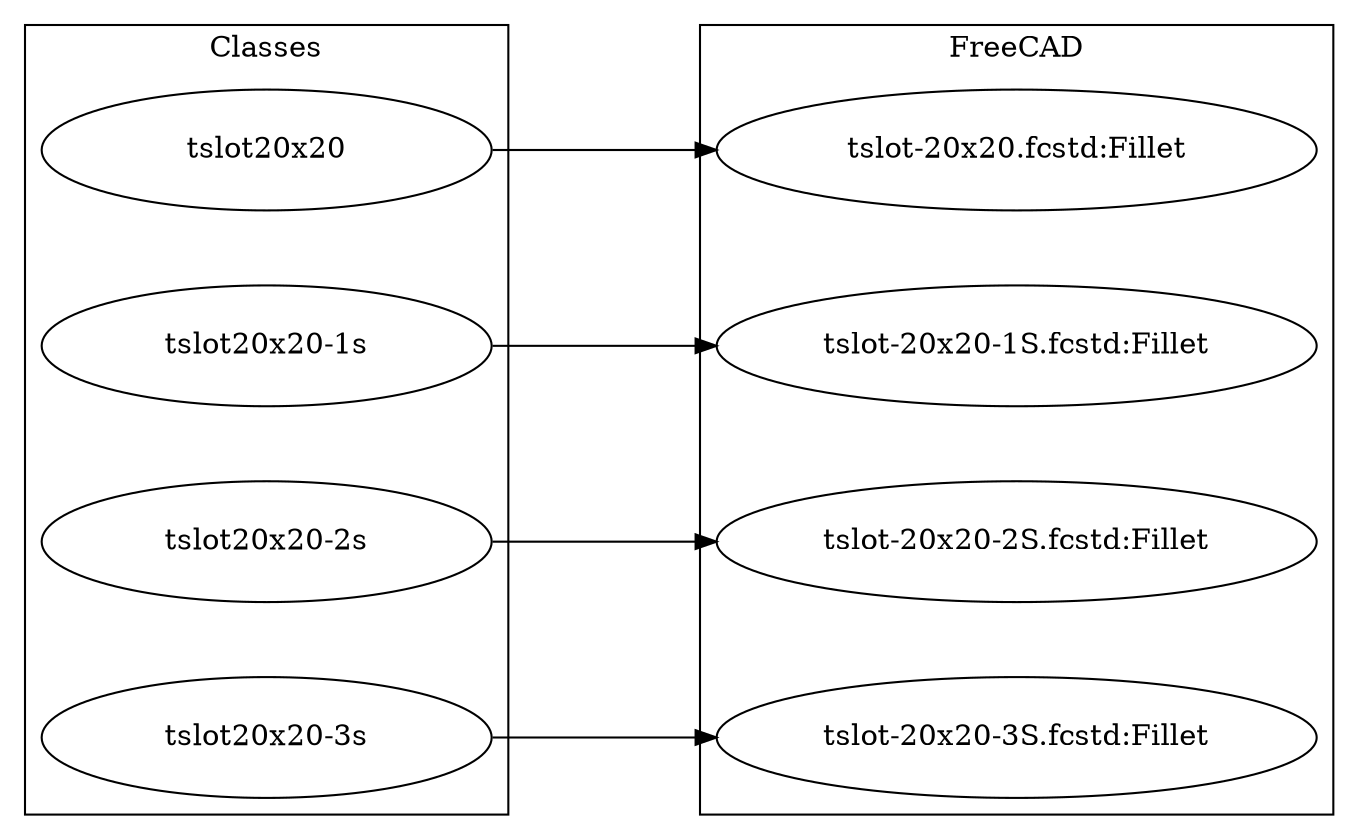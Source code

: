 digraph G {
rankdir=LR; nodesep=0.5; ranksep=1.5;splines=polyline;
subgraph cluster_cl {
label="Classes";
"tslot20x20" [width=3, height=0.8, fixedsize=true];
"tslot20x20-1s" [width=3, height=0.8, fixedsize=true];
"tslot20x20-2s" [width=3, height=0.8, fixedsize=true];
"tslot20x20-3s" [width=3, height=0.8, fixedsize=true];
}
subgraph cluster_std {
label="Standards";
}
subgraph cluster_fcd {
label="FreeCAD";
"tslot-20x20.fcstd:Fillet" [width=4, height=0.8, fixedsize=true];
"tslot-20x20-1S.fcstd:Fillet" [width=4, height=0.8, fixedsize=true];
"tslot-20x20-2S.fcstd:Fillet" [width=4, height=0.8, fixedsize=true];
"tslot-20x20-3S.fcstd:Fillet" [width=4, height=0.8, fixedsize=true];
}
subgraph cluster_ocd {
label="OpenSCAD";
}
"tslot20x20" -> "tslot-20x20.fcstd:Fillet";
"tslot20x20-1s" -> "tslot-20x20-1S.fcstd:Fillet";
"tslot20x20-2s" -> "tslot-20x20-2S.fcstd:Fillet";
"tslot20x20-3s" -> "tslot-20x20-3S.fcstd:Fillet";
}